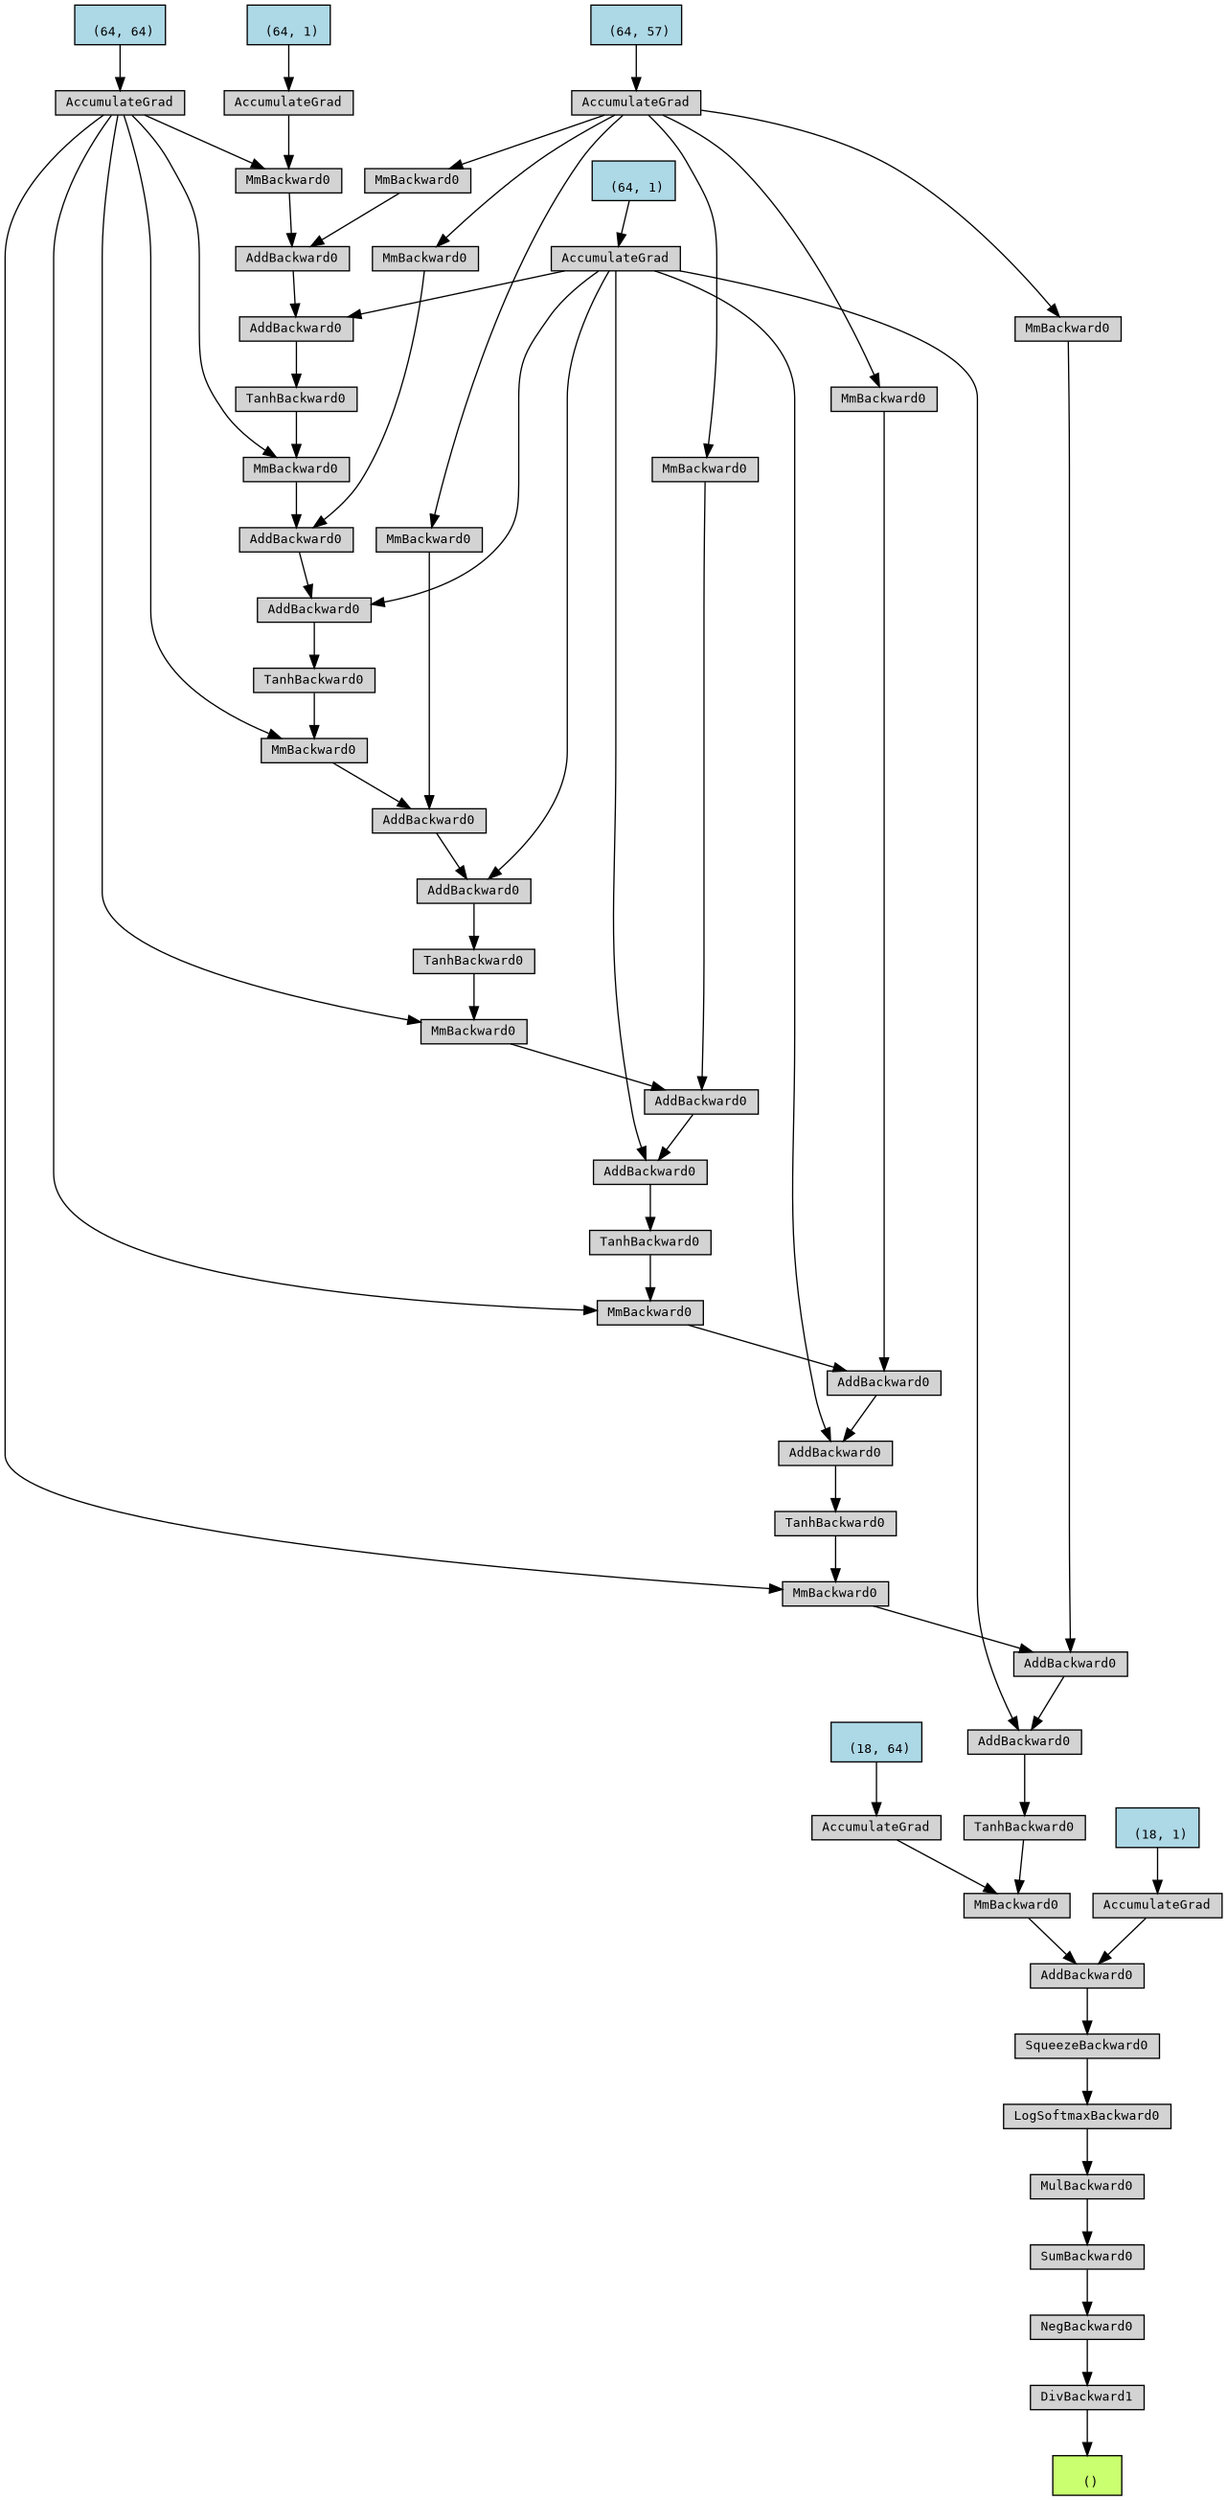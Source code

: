 digraph {
	graph [size="17.4,17.4"]
	node [align=left fontname=monospace fontsize=10 height=0.2 ranksep=0.1 shape=box style=filled]
	1810667647552 [label="
 ()" fillcolor=darkolivegreen1]
	1810675147408 [label=DivBackward1]
	1810675146784 -> 1810675147408
	1810675146784 [label=NegBackward0]
	1810675148608 -> 1810675146784
	1810675148608 [label=SumBackward0]
	1810675148272 -> 1810675148608
	1810675148272 [label=MulBackward0]
	1810675148368 -> 1810675148272
	1810675148368 [label=LogSoftmaxBackward0]
	1810675148848 -> 1810675148368
	1810675148848 [label=SqueezeBackward0]
	1810675148560 -> 1810675148848
	1810675148560 [label=AddBackward0]
	1810675148752 -> 1810675148560
	1810675148752 [label=MmBackward0]
	1810675148512 -> 1810675148752
	1810389307200 [label="
 (18, 64)" fillcolor=lightblue]
	1810389307200 -> 1810675148512
	1810675148512 [label=AccumulateGrad]
	1810675148896 -> 1810675148752
	1810675148896 [label=TanhBackward0]
	1810675149520 -> 1810675148896
	1810675149520 [label=AddBackward0]
	1810675148176 -> 1810675149520
	1810675148176 [label=AddBackward0]
	1810675149184 -> 1810675148176
	1810675149184 [label=MmBackward0]
	1810675149808 -> 1810675149184
	1810577656704 [label="
 (64, 57)" fillcolor=lightblue]
	1810577656704 -> 1810675149808
	1810675149808 [label=AccumulateGrad]
	1810675149328 -> 1810675148176
	1810675149328 [label=MmBackward0]
	1810675149664 -> 1810675149328
	1810578090848 [label="
 (64, 64)" fillcolor=lightblue]
	1810578090848 -> 1810675149664
	1810675149664 [label=AccumulateGrad]
	1810675148656 -> 1810675149328
	1810675148656 [label=TanhBackward0]
	1810675149280 -> 1810675148656
	1810675149280 [label=AddBackward0]
	1810675149760 -> 1810675149280
	1810675149760 [label=AddBackward0]
	1810675149232 -> 1810675149760
	1810675149232 [label=MmBackward0]
	1810675149808 -> 1810675149232
	1810675150288 -> 1810675149760
	1810675150288 [label=MmBackward0]
	1810675149664 -> 1810675150288
	1810675149616 -> 1810675150288
	1810675149616 [label=TanhBackward0]
	1810675150432 -> 1810675149616
	1810675150432 [label=AddBackward0]
	1810675150480 -> 1810675150432
	1810675150480 [label=AddBackward0]
	1810675151008 -> 1810675150480
	1810675151008 [label=MmBackward0]
	1810675149808 -> 1810675151008
	1810675150144 -> 1810675150480
	1810675150144 [label=MmBackward0]
	1810675149664 -> 1810675150144
	1810675150096 -> 1810675150144
	1810675150096 [label=TanhBackward0]
	1810675150624 -> 1810675150096
	1810675150624 [label=AddBackward0]
	1810675150768 -> 1810675150624
	1810675150768 [label=AddBackward0]
	1810675150240 -> 1810675150768
	1810675150240 [label=MmBackward0]
	1810675149808 -> 1810675150240
	1810675150960 -> 1810675150768
	1810675150960 [label=MmBackward0]
	1810675149664 -> 1810675150960
	1810675149904 -> 1810675150960
	1810675149904 [label=TanhBackward0]
	1810675150336 -> 1810675149904
	1810675150336 [label=AddBackward0]
	1810675150384 -> 1810675150336
	1810675150384 [label=AddBackward0]
	1810675151296 -> 1810675150384
	1810675151296 [label=MmBackward0]
	1810675149808 -> 1810675151296
	1810675151392 -> 1810675150384
	1810675151392 [label=MmBackward0]
	1810675149664 -> 1810675151392
	1810675151200 -> 1810675151392
	1810675151200 [label=TanhBackward0]
	1810675151104 -> 1810675151200
	1810675151104 [label=AddBackward0]
	1810675151584 -> 1810675151104
	1810675151584 [label=AddBackward0]
	1810675151920 -> 1810675151584
	1810675151920 [label=MmBackward0]
	1810675149808 -> 1810675151920
	1810675150912 -> 1810675151584
	1810675150912 [label=MmBackward0]
	1810675149664 -> 1810675150912
	1810675151776 -> 1810675150912
	1810667646112 [label="
 (64, 1)" fillcolor=lightblue]
	1810667646112 -> 1810675151776
	1810675151776 [label=AccumulateGrad]
	1810675147696 -> 1810675151104
	1810578229664 [label="
 (64, 1)" fillcolor=lightblue]
	1810578229664 -> 1810675147696
	1810675147696 [label=AccumulateGrad]
	1810675147696 -> 1810675150336
	1810675147696 -> 1810675150624
	1810675147696 -> 1810675150432
	1810675147696 -> 1810675149280
	1810675147696 -> 1810675149520
	1810675148464 -> 1810675148560
	1810578234464 [label="
 (18, 1)" fillcolor=lightblue]
	1810578234464 -> 1810675148464
	1810675148464 [label=AccumulateGrad]
	1810675147408 -> 1810667647552
}
